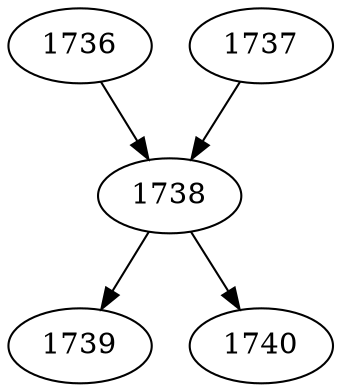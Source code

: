 strict digraph  {
1736;
1737;
1738;
1739;
1740;
1736 -> 1738;
1737 -> 1738;
1738 -> 1739;
1738 -> 1740;
}
